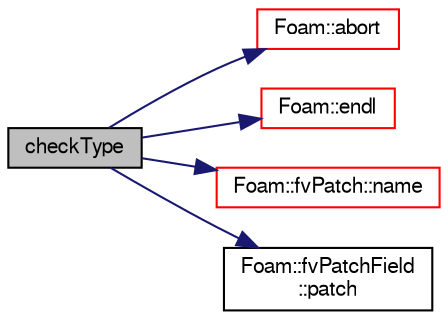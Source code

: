 digraph "checkType"
{
  bgcolor="transparent";
  edge [fontname="FreeSans",fontsize="10",labelfontname="FreeSans",labelfontsize="10"];
  node [fontname="FreeSans",fontsize="10",shape=record];
  rankdir="LR";
  Node702 [label="checkType",height=0.2,width=0.4,color="black", fillcolor="grey75", style="filled", fontcolor="black"];
  Node702 -> Node703 [color="midnightblue",fontsize="10",style="solid",fontname="FreeSans"];
  Node703 [label="Foam::abort",height=0.2,width=0.4,color="red",URL="$a21124.html#a447107a607d03e417307c203fa5fb44b"];
  Node702 -> Node708 [color="midnightblue",fontsize="10",style="solid",fontname="FreeSans"];
  Node708 [label="Foam::endl",height=0.2,width=0.4,color="red",URL="$a21124.html#a2db8fe02a0d3909e9351bb4275b23ce4",tooltip="Add newline and flush stream. "];
  Node702 -> Node746 [color="midnightblue",fontsize="10",style="solid",fontname="FreeSans"];
  Node746 [label="Foam::fvPatch::name",height=0.2,width=0.4,color="red",URL="$a22870.html#acc80e00a8ac919288fb55bd14cc88bf6",tooltip="Return name. "];
  Node702 -> Node748 [color="midnightblue",fontsize="10",style="solid",fontname="FreeSans"];
  Node748 [label="Foam::fvPatchField\l::patch",height=0.2,width=0.4,color="black",URL="$a22354.html#aca0923a4611f6166ffd8fa14d81864a4",tooltip="Return patch. "];
}
